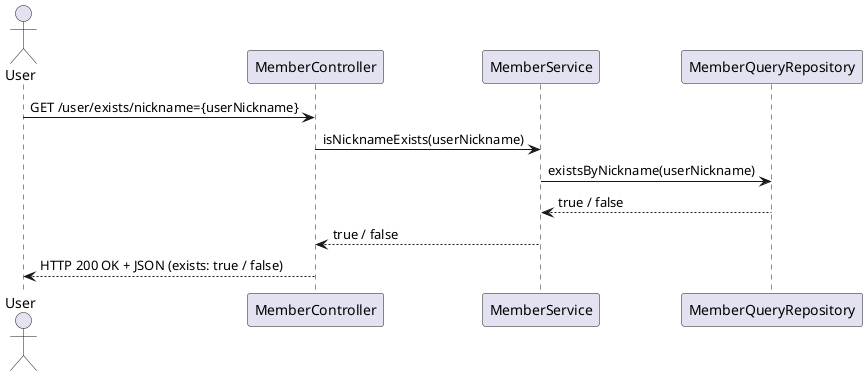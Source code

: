 @startuml
actor User
participant MemberController
participant MemberService
participant MemberQueryRepository

User -> MemberController : GET /user/exists/nickname={userNickname}
MemberController -> MemberService : isNicknameExists(userNickname)

MemberService -> MemberQueryRepository : existsByNickname(userNickname)
MemberQueryRepository --> MemberService : true / false

MemberService --> MemberController : true / false
MemberController --> User : HTTP 200 OK + JSON (exists: true / false)
@enduml